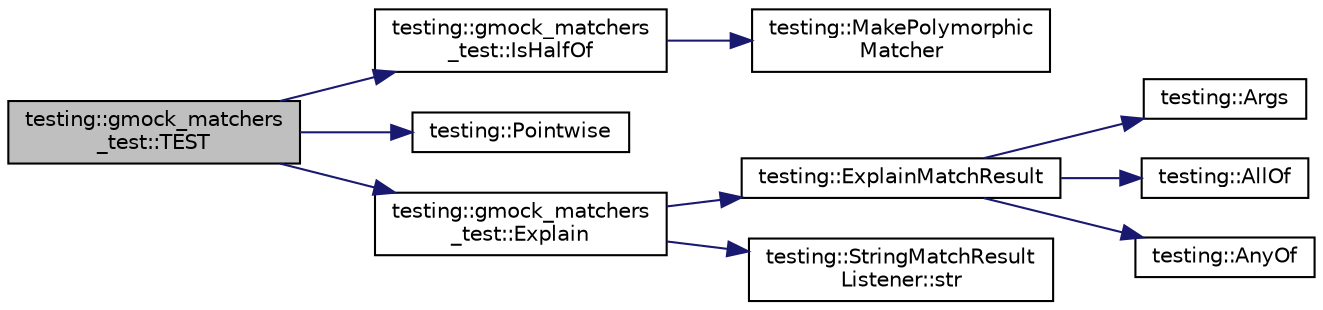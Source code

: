 digraph "testing::gmock_matchers_test::TEST"
{
  edge [fontname="Helvetica",fontsize="10",labelfontname="Helvetica",labelfontsize="10"];
  node [fontname="Helvetica",fontsize="10",shape=record];
  rankdir="LR";
  Node1939 [label="testing::gmock_matchers\l_test::TEST",height=0.2,width=0.4,color="black", fillcolor="grey75", style="filled", fontcolor="black"];
  Node1939 -> Node1940 [color="midnightblue",fontsize="10",style="solid",fontname="Helvetica"];
  Node1940 [label="testing::gmock_matchers\l_test::IsHalfOf",height=0.2,width=0.4,color="black", fillcolor="white", style="filled",URL="$d5/de1/namespacetesting_1_1gmock__matchers__test.html#ace0a8f64b108c7a9c32c2cac15185461"];
  Node1940 -> Node1941 [color="midnightblue",fontsize="10",style="solid",fontname="Helvetica"];
  Node1941 [label="testing::MakePolymorphic\lMatcher",height=0.2,width=0.4,color="black", fillcolor="white", style="filled",URL="$d0/d75/namespacetesting.html#a667ca94f190ec2e17ee2fbfdb7d3da04"];
  Node1939 -> Node1942 [color="midnightblue",fontsize="10",style="solid",fontname="Helvetica"];
  Node1942 [label="testing::Pointwise",height=0.2,width=0.4,color="black", fillcolor="white", style="filled",URL="$d0/d75/namespacetesting.html#a51ee81f6f1723f7a7aff0429b1d76ec1"];
  Node1939 -> Node1943 [color="midnightblue",fontsize="10",style="solid",fontname="Helvetica"];
  Node1943 [label="testing::gmock_matchers\l_test::Explain",height=0.2,width=0.4,color="black", fillcolor="white", style="filled",URL="$d5/de1/namespacetesting_1_1gmock__matchers__test.html#a54e38d7df891801181af4c2acc38c3d5"];
  Node1943 -> Node1944 [color="midnightblue",fontsize="10",style="solid",fontname="Helvetica"];
  Node1944 [label="testing::ExplainMatchResult",height=0.2,width=0.4,color="black", fillcolor="white", style="filled",URL="$d0/d75/namespacetesting.html#a6d5fbd5104dafc63bf705dafbcb5ce18"];
  Node1944 -> Node1945 [color="midnightblue",fontsize="10",style="solid",fontname="Helvetica"];
  Node1945 [label="testing::Args",height=0.2,width=0.4,color="black", fillcolor="white", style="filled",URL="$d0/d75/namespacetesting.html#aaca153f67b689b8b9d5b8c67ecf8cee4"];
  Node1944 -> Node1946 [color="midnightblue",fontsize="10",style="solid",fontname="Helvetica"];
  Node1946 [label="testing::AllOf",height=0.2,width=0.4,color="black", fillcolor="white", style="filled",URL="$d0/d75/namespacetesting.html#af7618e8606c1cb45738163688944e2b7"];
  Node1944 -> Node1947 [color="midnightblue",fontsize="10",style="solid",fontname="Helvetica"];
  Node1947 [label="testing::AnyOf",height=0.2,width=0.4,color="black", fillcolor="white", style="filled",URL="$d0/d75/namespacetesting.html#a81cfefd9f75cdce827d5bc873cf73aac"];
  Node1943 -> Node1948 [color="midnightblue",fontsize="10",style="solid",fontname="Helvetica"];
  Node1948 [label="testing::StringMatchResult\lListener::str",height=0.2,width=0.4,color="black", fillcolor="white", style="filled",URL="$d9/dd6/classtesting_1_1_string_match_result_listener.html#a77e501016fa53b76e7eee1739d25dde9"];
}

